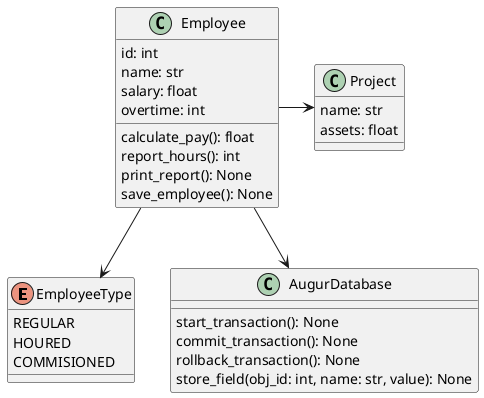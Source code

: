 @startuml employee_01

enum EmployeeType {
    REGULAR
    HOURED
    COMMISIONED
}

class Project {
    name: str
    assets: float
}

class Employee {
    id: int
    name: str
    salary: float
    overtime: int
    calculate_pay(): float
    report_hours(): int
    print_report(): None
    save_employee(): None
}

class AugurDatabase {
    start_transaction(): None
    commit_transaction(): None
    rollback_transaction(): None
    store_field(obj_id: int, name: str, value): None
}

Employee --> EmployeeType
Employee -> Project
Employee --> AugurDatabase
@enduml
